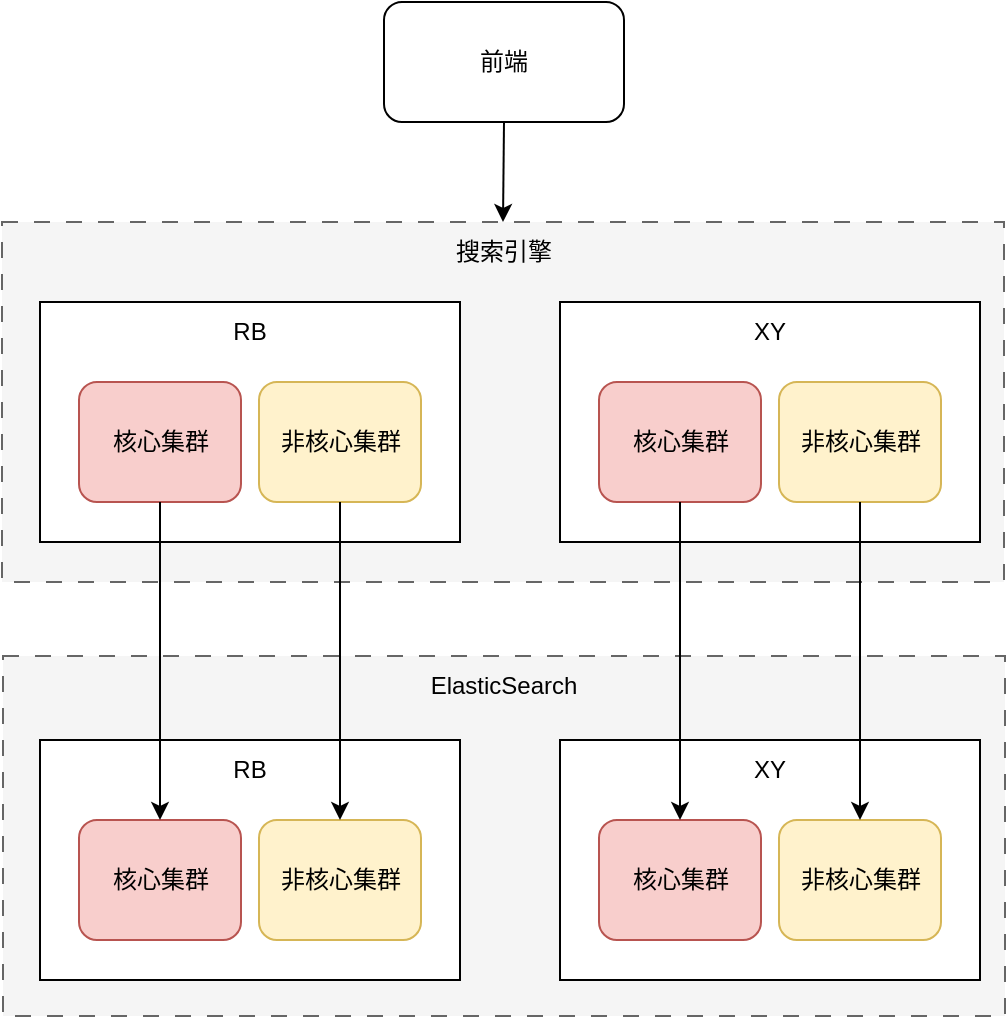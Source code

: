 <mxfile version="27.2.0">
  <diagram name="第 1 页" id="0EbuI_9Vdg18EbyqD6fr">
    <mxGraphModel dx="1426" dy="763" grid="1" gridSize="10" guides="1" tooltips="1" connect="1" arrows="1" fold="1" page="1" pageScale="1" pageWidth="827" pageHeight="1169" math="0" shadow="0">
      <root>
        <mxCell id="0" />
        <mxCell id="1" parent="0" />
        <mxCell id="902hahAv-vyDsfArfcE4-36" value="" style="rounded=0;whiteSpace=wrap;html=1;dashed=1;dashPattern=8 8;fillColor=#f5f5f5;fontColor=#333333;strokeColor=#666666;" vertex="1" parent="1">
          <mxGeometry x="39.5" y="337" width="501" height="180" as="geometry" />
        </mxCell>
        <mxCell id="902hahAv-vyDsfArfcE4-35" value="" style="rounded=0;whiteSpace=wrap;html=1;dashed=1;dashPattern=8 8;fillColor=#f5f5f5;fontColor=#333333;strokeColor=#666666;" vertex="1" parent="1">
          <mxGeometry x="39" y="120" width="501" height="180" as="geometry" />
        </mxCell>
        <mxCell id="902hahAv-vyDsfArfcE4-1" value="前端" style="rounded=1;whiteSpace=wrap;html=1;" vertex="1" parent="1">
          <mxGeometry x="230" y="10" width="120" height="60" as="geometry" />
        </mxCell>
        <mxCell id="902hahAv-vyDsfArfcE4-3" value="" style="rounded=0;whiteSpace=wrap;html=1;" vertex="1" parent="1">
          <mxGeometry x="318" y="160" width="210" height="120" as="geometry" />
        </mxCell>
        <mxCell id="902hahAv-vyDsfArfcE4-7" value="核心集群" style="rounded=1;whiteSpace=wrap;html=1;fillColor=#f8cecc;strokeColor=#b85450;" vertex="1" parent="1">
          <mxGeometry x="337.5" y="200" width="81" height="60" as="geometry" />
        </mxCell>
        <mxCell id="902hahAv-vyDsfArfcE4-8" value="非核心集群" style="rounded=1;whiteSpace=wrap;html=1;fillColor=#fff2cc;strokeColor=#d6b656;" vertex="1" parent="1">
          <mxGeometry x="427.5" y="200" width="81" height="60" as="geometry" />
        </mxCell>
        <mxCell id="902hahAv-vyDsfArfcE4-10" value="XY" style="text;html=1;align=center;verticalAlign=middle;whiteSpace=wrap;rounded=0;" vertex="1" parent="1">
          <mxGeometry x="393" y="160" width="60" height="30" as="geometry" />
        </mxCell>
        <mxCell id="902hahAv-vyDsfArfcE4-18" value="" style="rounded=0;whiteSpace=wrap;html=1;" vertex="1" parent="1">
          <mxGeometry x="58" y="160" width="210" height="120" as="geometry" />
        </mxCell>
        <mxCell id="902hahAv-vyDsfArfcE4-19" value="核心集群" style="rounded=1;whiteSpace=wrap;html=1;fillColor=#f8cecc;strokeColor=#b85450;" vertex="1" parent="1">
          <mxGeometry x="77.5" y="200" width="81" height="60" as="geometry" />
        </mxCell>
        <mxCell id="902hahAv-vyDsfArfcE4-20" value="非核心集群" style="rounded=1;whiteSpace=wrap;html=1;fillColor=#fff2cc;strokeColor=#d6b656;" vertex="1" parent="1">
          <mxGeometry x="167.5" y="200" width="81" height="60" as="geometry" />
        </mxCell>
        <mxCell id="902hahAv-vyDsfArfcE4-21" value="RB" style="text;html=1;align=center;verticalAlign=middle;whiteSpace=wrap;rounded=0;" vertex="1" parent="1">
          <mxGeometry x="133" y="160" width="60" height="30" as="geometry" />
        </mxCell>
        <mxCell id="902hahAv-vyDsfArfcE4-22" value="" style="rounded=0;whiteSpace=wrap;html=1;" vertex="1" parent="1">
          <mxGeometry x="318" y="379" width="210" height="120" as="geometry" />
        </mxCell>
        <mxCell id="902hahAv-vyDsfArfcE4-23" value="核心集群" style="rounded=1;whiteSpace=wrap;html=1;fillColor=#f8cecc;strokeColor=#b85450;" vertex="1" parent="1">
          <mxGeometry x="337.5" y="419" width="81" height="60" as="geometry" />
        </mxCell>
        <mxCell id="902hahAv-vyDsfArfcE4-24" value="非核心集群" style="rounded=1;whiteSpace=wrap;html=1;fillColor=#fff2cc;strokeColor=#d6b656;" vertex="1" parent="1">
          <mxGeometry x="427.5" y="419" width="81" height="60" as="geometry" />
        </mxCell>
        <mxCell id="902hahAv-vyDsfArfcE4-25" value="XY" style="text;html=1;align=center;verticalAlign=middle;whiteSpace=wrap;rounded=0;" vertex="1" parent="1">
          <mxGeometry x="393" y="379" width="60" height="30" as="geometry" />
        </mxCell>
        <mxCell id="902hahAv-vyDsfArfcE4-26" value="" style="rounded=0;whiteSpace=wrap;html=1;" vertex="1" parent="1">
          <mxGeometry x="58" y="379" width="210" height="120" as="geometry" />
        </mxCell>
        <mxCell id="902hahAv-vyDsfArfcE4-27" value="核心集群" style="rounded=1;whiteSpace=wrap;html=1;fillColor=#f8cecc;strokeColor=#b85450;" vertex="1" parent="1">
          <mxGeometry x="77.5" y="419" width="81" height="60" as="geometry" />
        </mxCell>
        <mxCell id="902hahAv-vyDsfArfcE4-28" value="非核心集群" style="rounded=1;whiteSpace=wrap;html=1;fillColor=#fff2cc;strokeColor=#d6b656;" vertex="1" parent="1">
          <mxGeometry x="167.5" y="419" width="81" height="60" as="geometry" />
        </mxCell>
        <mxCell id="902hahAv-vyDsfArfcE4-29" value="RB" style="text;html=1;align=center;verticalAlign=middle;whiteSpace=wrap;rounded=0;" vertex="1" parent="1">
          <mxGeometry x="133" y="379" width="60" height="30" as="geometry" />
        </mxCell>
        <mxCell id="902hahAv-vyDsfArfcE4-31" value="" style="endArrow=classic;html=1;rounded=0;exitX=0.5;exitY=1;exitDx=0;exitDy=0;entryX=0.5;entryY=0;entryDx=0;entryDy=0;" edge="1" parent="1" source="902hahAv-vyDsfArfcE4-19" target="902hahAv-vyDsfArfcE4-27">
          <mxGeometry width="50" height="50" relative="1" as="geometry">
            <mxPoint x="258" y="130" as="sourcePoint" />
            <mxPoint x="468" y="370" as="targetPoint" />
          </mxGeometry>
        </mxCell>
        <mxCell id="902hahAv-vyDsfArfcE4-32" value="" style="endArrow=classic;html=1;rounded=0;exitX=0.5;exitY=1;exitDx=0;exitDy=0;" edge="1" parent="1" source="902hahAv-vyDsfArfcE4-20" target="902hahAv-vyDsfArfcE4-28">
          <mxGeometry width="50" height="50" relative="1" as="geometry">
            <mxPoint x="138" y="340" as="sourcePoint" />
            <mxPoint x="138" y="440" as="targetPoint" />
          </mxGeometry>
        </mxCell>
        <mxCell id="902hahAv-vyDsfArfcE4-33" value="" style="endArrow=classic;html=1;rounded=0;exitX=0.5;exitY=1;exitDx=0;exitDy=0;entryX=0.5;entryY=0;entryDx=0;entryDy=0;" edge="1" parent="1" source="902hahAv-vyDsfArfcE4-7" target="902hahAv-vyDsfArfcE4-23">
          <mxGeometry width="50" height="50" relative="1" as="geometry">
            <mxPoint x="268" y="320" as="sourcePoint" />
            <mxPoint x="268" y="420" as="targetPoint" />
          </mxGeometry>
        </mxCell>
        <mxCell id="902hahAv-vyDsfArfcE4-34" value="" style="endArrow=classic;html=1;rounded=0;exitX=0.5;exitY=1;exitDx=0;exitDy=0;entryX=0.5;entryY=0;entryDx=0;entryDy=0;" edge="1" parent="1" source="902hahAv-vyDsfArfcE4-8" target="902hahAv-vyDsfArfcE4-24">
          <mxGeometry width="50" height="50" relative="1" as="geometry">
            <mxPoint x="488" y="310" as="sourcePoint" />
            <mxPoint x="488" y="410" as="targetPoint" />
          </mxGeometry>
        </mxCell>
        <mxCell id="902hahAv-vyDsfArfcE4-37" value="" style="endArrow=classic;html=1;rounded=0;exitX=0.5;exitY=1;exitDx=0;exitDy=0;entryX=0.5;entryY=0;entryDx=0;entryDy=0;" edge="1" parent="1" source="902hahAv-vyDsfArfcE4-1" target="902hahAv-vyDsfArfcE4-35">
          <mxGeometry width="50" height="50" relative="1" as="geometry">
            <mxPoint x="440" y="80" as="sourcePoint" />
            <mxPoint x="490" y="30" as="targetPoint" />
          </mxGeometry>
        </mxCell>
        <mxCell id="902hahAv-vyDsfArfcE4-38" value="搜索引擎" style="text;html=1;align=center;verticalAlign=middle;whiteSpace=wrap;rounded=0;" vertex="1" parent="1">
          <mxGeometry x="260" y="120" width="60" height="30" as="geometry" />
        </mxCell>
        <mxCell id="902hahAv-vyDsfArfcE4-39" value="ElasticSearch" style="text;html=1;align=center;verticalAlign=middle;whiteSpace=wrap;rounded=0;" vertex="1" parent="1">
          <mxGeometry x="250" y="337" width="80" height="30" as="geometry" />
        </mxCell>
      </root>
    </mxGraphModel>
  </diagram>
</mxfile>
